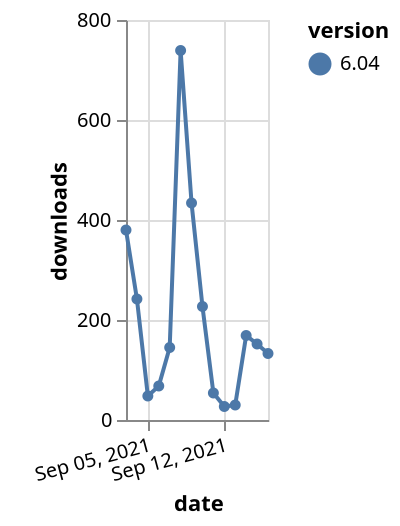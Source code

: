 {"$schema": "https://vega.github.io/schema/vega-lite/v5.json", "description": "A simple bar chart with embedded data.", "data": {"values": [{"date": "2021-09-03", "total": 171016, "delta": 380, "version": "6.04"}, {"date": "2021-09-04", "total": 171258, "delta": 242, "version": "6.04"}, {"date": "2021-09-05", "total": 171306, "delta": 48, "version": "6.04"}, {"date": "2021-09-06", "total": 171374, "delta": 68, "version": "6.04"}, {"date": "2021-09-07", "total": 171519, "delta": 145, "version": "6.04"}, {"date": "2021-09-08", "total": 172258, "delta": 739, "version": "6.04"}, {"date": "2021-09-09", "total": 172692, "delta": 434, "version": "6.04"}, {"date": "2021-09-10", "total": 172919, "delta": 227, "version": "6.04"}, {"date": "2021-09-11", "total": 172973, "delta": 54, "version": "6.04"}, {"date": "2021-09-12", "total": 173000, "delta": 27, "version": "6.04"}, {"date": "2021-09-13", "total": 173030, "delta": 30, "version": "6.04"}, {"date": "2021-09-14", "total": 173199, "delta": 169, "version": "6.04"}, {"date": "2021-09-15", "total": 173351, "delta": 152, "version": "6.04"}, {"date": "2021-09-16", "total": 173484, "delta": 133, "version": "6.04"}]}, "width": "container", "mark": {"type": "line", "point": {"filled": true}}, "encoding": {"x": {"field": "date", "type": "temporal", "timeUnit": "yearmonthdate", "title": "date", "axis": {"labelAngle": -15}}, "y": {"field": "delta", "type": "quantitative", "title": "downloads"}, "color": {"field": "version", "type": "nominal"}, "tooltip": {"field": "delta"}}}